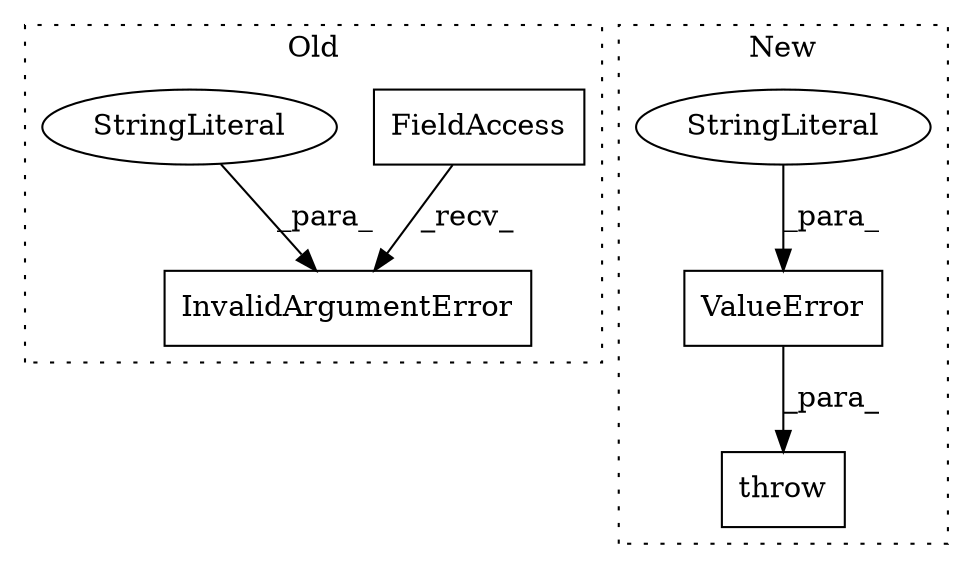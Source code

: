 digraph G {
subgraph cluster0 {
1 [label="InvalidArgumentError" a="32" s="8496,8567" l="21,1" shape="box"];
3 [label="FieldAccess" a="22" s="8478" l="17" shape="box"];
5 [label="StringLiteral" a="45" s="8517" l="50" shape="ellipse"];
label = "Old";
style="dotted";
}
subgraph cluster1 {
2 [label="throw" a="53" s="8434" l="6" shape="box"];
4 [label="ValueError" a="32" s="8440,8501" l="11,1" shape="box"];
6 [label="StringLiteral" a="45" s="8451" l="50" shape="ellipse"];
label = "New";
style="dotted";
}
3 -> 1 [label="_recv_"];
4 -> 2 [label="_para_"];
5 -> 1 [label="_para_"];
6 -> 4 [label="_para_"];
}